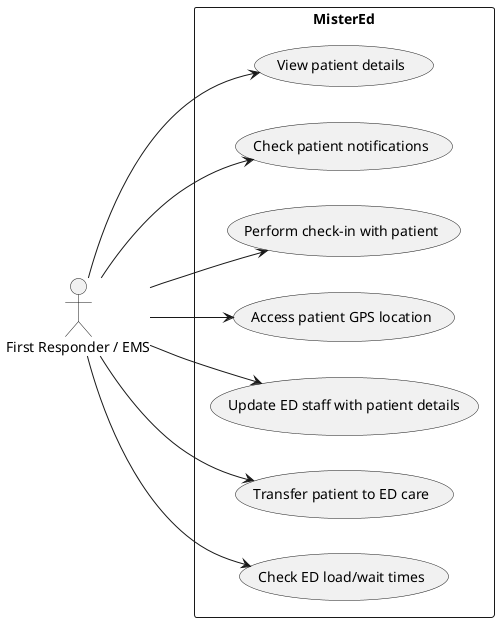 @startuml

left to right direction

actor "First Responder / EMS" as fr

rectangle MisterEd { 
  usecase "View patient details" as UC1
  usecase "Check patient notifications" as UC2
  usecase "Perform check-in with patient" as UC3
  usecase "Access patient GPS location" as UC4
  usecase "Update ED staff with patient details" as UC5
  usecase "Transfer patient to ED care" as UC6
  usecase "Check ED load/wait times" as UC7
}

fr --> UC1
fr --> UC2
fr --> UC3
fr --> UC4
fr --> UC5
fr --> UC6
fr --> UC7

@enduml